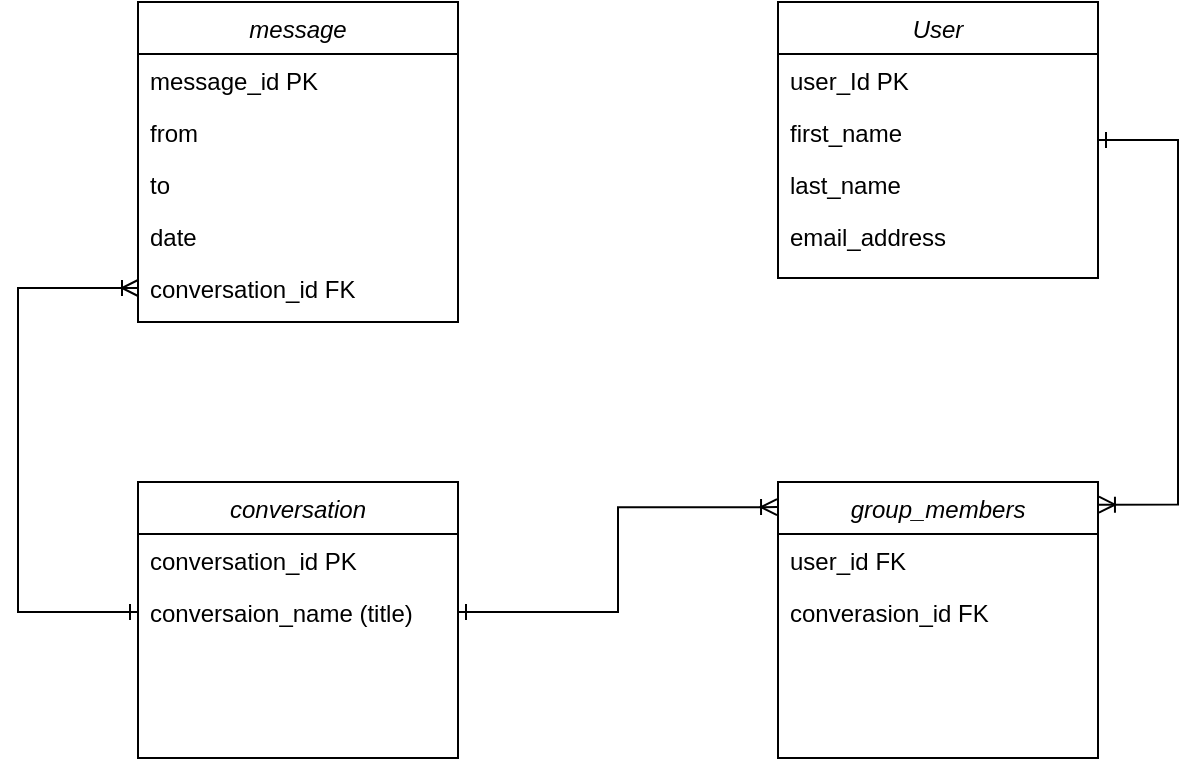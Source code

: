 <mxfile version="20.3.1" type="device"><diagram id="C5RBs43oDa-KdzZeNtuy" name="Page-1"><mxGraphModel dx="1185" dy="643" grid="1" gridSize="10" guides="1" tooltips="1" connect="1" arrows="1" fold="1" page="1" pageScale="1" pageWidth="800" pageHeight="600" math="0" shadow="0"><root><mxCell id="WIyWlLk6GJQsqaUBKTNV-0"/><mxCell id="WIyWlLk6GJQsqaUBKTNV-1" parent="WIyWlLk6GJQsqaUBKTNV-0"/><mxCell id="n6f9xcshzzeqJdiPtbaM-142" style="edgeStyle=orthogonalEdgeStyle;rounded=0;orthogonalLoop=1;jettySize=auto;html=1;fontSize=14;startArrow=ERoneToMany;startFill=0;endArrow=ERone;endFill=0;exitX=1.003;exitY=0.082;exitDx=0;exitDy=0;exitPerimeter=0;" edge="1" parent="WIyWlLk6GJQsqaUBKTNV-1" source="n6f9xcshzzeqJdiPtbaM-148" target="n6f9xcshzzeqJdiPtbaM-143"><mxGeometry relative="1" as="geometry"><Array as="points"><mxPoint x="660" y="331"/><mxPoint x="660" y="149"/></Array></mxGeometry></mxCell><mxCell id="n6f9xcshzzeqJdiPtbaM-143" value="User" style="swimlane;fontStyle=2;align=center;verticalAlign=top;childLayout=stackLayout;horizontal=1;startSize=26;horizontalStack=0;resizeParent=1;resizeLast=0;collapsible=1;marginBottom=0;rounded=0;shadow=0;strokeWidth=1;" vertex="1" parent="WIyWlLk6GJQsqaUBKTNV-1"><mxGeometry x="460" y="80" width="160" height="138" as="geometry"><mxRectangle x="230" y="140" width="160" height="26" as="alternateBounds"/></mxGeometry></mxCell><mxCell id="n6f9xcshzzeqJdiPtbaM-144" value="user_Id PK" style="text;align=left;verticalAlign=top;spacingLeft=4;spacingRight=4;overflow=hidden;rotatable=0;points=[[0,0.5],[1,0.5]];portConstraint=eastwest;" vertex="1" parent="n6f9xcshzzeqJdiPtbaM-143"><mxGeometry y="26" width="160" height="26" as="geometry"/></mxCell><mxCell id="n6f9xcshzzeqJdiPtbaM-145" value="first_name" style="text;align=left;verticalAlign=top;spacingLeft=4;spacingRight=4;overflow=hidden;rotatable=0;points=[[0,0.5],[1,0.5]];portConstraint=eastwest;" vertex="1" parent="n6f9xcshzzeqJdiPtbaM-143"><mxGeometry y="52" width="160" height="26" as="geometry"/></mxCell><mxCell id="n6f9xcshzzeqJdiPtbaM-146" value="last_name&#10;" style="text;align=left;verticalAlign=top;spacingLeft=4;spacingRight=4;overflow=hidden;rotatable=0;points=[[0,0.5],[1,0.5]];portConstraint=eastwest;" vertex="1" parent="n6f9xcshzzeqJdiPtbaM-143"><mxGeometry y="78" width="160" height="26" as="geometry"/></mxCell><mxCell id="n6f9xcshzzeqJdiPtbaM-147" value="email_address" style="text;align=left;verticalAlign=top;spacingLeft=4;spacingRight=4;overflow=hidden;rotatable=0;points=[[0,0.5],[1,0.5]];portConstraint=eastwest;rounded=0;shadow=0;html=0;" vertex="1" parent="n6f9xcshzzeqJdiPtbaM-143"><mxGeometry y="104" width="160" height="26" as="geometry"/></mxCell><mxCell id="n6f9xcshzzeqJdiPtbaM-148" value="group_members" style="swimlane;fontStyle=2;align=center;verticalAlign=top;childLayout=stackLayout;horizontal=1;startSize=26;horizontalStack=0;resizeParent=1;resizeLast=0;collapsible=1;marginBottom=0;rounded=0;shadow=0;strokeWidth=1;" vertex="1" parent="WIyWlLk6GJQsqaUBKTNV-1"><mxGeometry x="460" y="320" width="160" height="138" as="geometry"><mxRectangle x="230" y="140" width="160" height="26" as="alternateBounds"/></mxGeometry></mxCell><mxCell id="n6f9xcshzzeqJdiPtbaM-149" value="user_id FK" style="text;align=left;verticalAlign=top;spacingLeft=4;spacingRight=4;overflow=hidden;rotatable=0;points=[[0,0.5],[1,0.5]];portConstraint=eastwest;" vertex="1" parent="n6f9xcshzzeqJdiPtbaM-148"><mxGeometry y="26" width="160" height="26" as="geometry"/></mxCell><mxCell id="n6f9xcshzzeqJdiPtbaM-150" value="converasion_id FK" style="text;align=left;verticalAlign=top;spacingLeft=4;spacingRight=4;overflow=hidden;rotatable=0;points=[[0,0.5],[1,0.5]];portConstraint=eastwest;" vertex="1" parent="n6f9xcshzzeqJdiPtbaM-148"><mxGeometry y="52" width="160" height="26" as="geometry"/></mxCell><mxCell id="n6f9xcshzzeqJdiPtbaM-151" value="conversation" style="swimlane;fontStyle=2;align=center;verticalAlign=top;childLayout=stackLayout;horizontal=1;startSize=26;horizontalStack=0;resizeParent=1;resizeLast=0;collapsible=1;marginBottom=0;rounded=0;shadow=0;strokeWidth=1;" vertex="1" parent="WIyWlLk6GJQsqaUBKTNV-1"><mxGeometry x="140" y="320" width="160" height="138" as="geometry"><mxRectangle x="230" y="140" width="160" height="26" as="alternateBounds"/></mxGeometry></mxCell><mxCell id="n6f9xcshzzeqJdiPtbaM-152" value="conversation_id PK" style="text;align=left;verticalAlign=top;spacingLeft=4;spacingRight=4;overflow=hidden;rotatable=0;points=[[0,0.5],[1,0.5]];portConstraint=eastwest;" vertex="1" parent="n6f9xcshzzeqJdiPtbaM-151"><mxGeometry y="26" width="160" height="26" as="geometry"/></mxCell><mxCell id="n6f9xcshzzeqJdiPtbaM-153" value="conversaion_name (title)" style="text;align=left;verticalAlign=top;spacingLeft=4;spacingRight=4;overflow=hidden;rotatable=0;points=[[0,0.5],[1,0.5]];portConstraint=eastwest;rounded=0;shadow=0;html=0;" vertex="1" parent="n6f9xcshzzeqJdiPtbaM-151"><mxGeometry y="52" width="160" height="26" as="geometry"/></mxCell><mxCell id="n6f9xcshzzeqJdiPtbaM-154" value="message" style="swimlane;fontStyle=2;align=center;verticalAlign=top;childLayout=stackLayout;horizontal=1;startSize=26;horizontalStack=0;resizeParent=1;resizeLast=0;collapsible=1;marginBottom=0;rounded=0;shadow=0;strokeWidth=1;" vertex="1" parent="WIyWlLk6GJQsqaUBKTNV-1"><mxGeometry x="140" y="80" width="160" height="160" as="geometry"><mxRectangle x="230" y="140" width="160" height="26" as="alternateBounds"/></mxGeometry></mxCell><mxCell id="n6f9xcshzzeqJdiPtbaM-155" value="message_id PK&#10;" style="text;align=left;verticalAlign=top;spacingLeft=4;spacingRight=4;overflow=hidden;rotatable=0;points=[[0,0.5],[1,0.5]];portConstraint=eastwest;" vertex="1" parent="n6f9xcshzzeqJdiPtbaM-154"><mxGeometry y="26" width="160" height="26" as="geometry"/></mxCell><mxCell id="n6f9xcshzzeqJdiPtbaM-156" value="from" style="text;align=left;verticalAlign=top;spacingLeft=4;spacingRight=4;overflow=hidden;rotatable=0;points=[[0,0.5],[1,0.5]];portConstraint=eastwest;" vertex="1" parent="n6f9xcshzzeqJdiPtbaM-154"><mxGeometry y="52" width="160" height="26" as="geometry"/></mxCell><mxCell id="n6f9xcshzzeqJdiPtbaM-157" value="to" style="text;align=left;verticalAlign=top;spacingLeft=4;spacingRight=4;overflow=hidden;rotatable=0;points=[[0,0.5],[1,0.5]];portConstraint=eastwest;" vertex="1" parent="n6f9xcshzzeqJdiPtbaM-154"><mxGeometry y="78" width="160" height="26" as="geometry"/></mxCell><mxCell id="n6f9xcshzzeqJdiPtbaM-158" value="date" style="text;align=left;verticalAlign=top;spacingLeft=4;spacingRight=4;overflow=hidden;rotatable=0;points=[[0,0.5],[1,0.5]];portConstraint=eastwest;rounded=0;shadow=0;html=0;" vertex="1" parent="n6f9xcshzzeqJdiPtbaM-154"><mxGeometry y="104" width="160" height="26" as="geometry"/></mxCell><mxCell id="n6f9xcshzzeqJdiPtbaM-159" value="conversation_id FK" style="text;align=left;verticalAlign=top;spacingLeft=4;spacingRight=4;overflow=hidden;rotatable=0;points=[[0,0.5],[1,0.5]];portConstraint=eastwest;rounded=0;shadow=0;html=0;" vertex="1" parent="n6f9xcshzzeqJdiPtbaM-154"><mxGeometry y="130" width="160" height="26" as="geometry"/></mxCell><mxCell id="n6f9xcshzzeqJdiPtbaM-160" style="edgeStyle=orthogonalEdgeStyle;rounded=0;orthogonalLoop=1;jettySize=auto;html=1;fontSize=14;startArrow=ERoneToMany;startFill=0;endArrow=ERone;endFill=0;exitX=-0.003;exitY=0.091;exitDx=0;exitDy=0;exitPerimeter=0;" edge="1" parent="WIyWlLk6GJQsqaUBKTNV-1" source="n6f9xcshzzeqJdiPtbaM-148" target="n6f9xcshzzeqJdiPtbaM-153"><mxGeometry relative="1" as="geometry"/></mxCell><mxCell id="n6f9xcshzzeqJdiPtbaM-161" style="edgeStyle=orthogonalEdgeStyle;rounded=0;orthogonalLoop=1;jettySize=auto;html=1;fontSize=14;startArrow=ERoneToMany;startFill=0;endArrow=ERone;endFill=0;exitX=0;exitY=0.5;exitDx=0;exitDy=0;" edge="1" parent="WIyWlLk6GJQsqaUBKTNV-1" source="n6f9xcshzzeqJdiPtbaM-159" target="n6f9xcshzzeqJdiPtbaM-153"><mxGeometry relative="1" as="geometry"><Array as="points"><mxPoint x="80" y="223"/><mxPoint x="80" y="385"/></Array></mxGeometry></mxCell></root></mxGraphModel></diagram></mxfile>